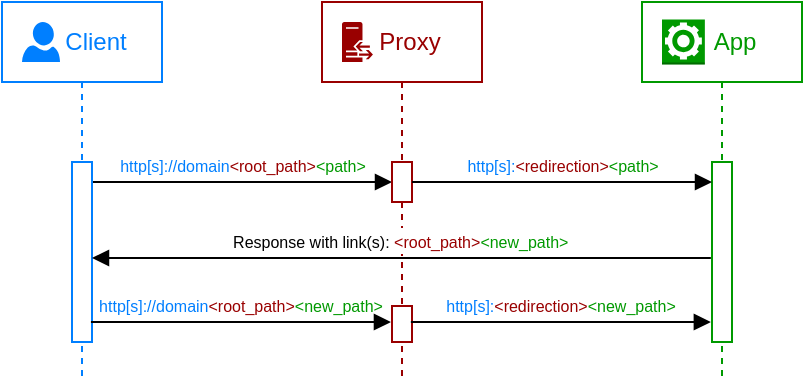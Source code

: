 <mxfile version="24.2.7" type="device">
  <diagram name="Page-1" id="2YBvvXClWsGukQMizWep">
    <mxGraphModel dx="486" dy="264" grid="1" gridSize="10" guides="1" tooltips="1" connect="1" arrows="1" fold="1" page="1" pageScale="1" pageWidth="850" pageHeight="1100" math="0" shadow="0">
      <root>
        <mxCell id="0" />
        <mxCell id="1" parent="0" />
        <mxCell id="aM9ryv3xv72pqoxQDRHE-7" value="&lt;font style=&quot;font-size: 8px;&quot;&gt;&lt;font color=&quot;#007fff&quot;&gt;http[s]://domain&lt;/font&gt;&lt;font color=&quot;#990000&quot;&gt;&amp;lt;root_path&amp;gt;&lt;/font&gt;&lt;font color=&quot;#009900&quot;&gt;&amp;lt;path&amp;gt;&lt;/font&gt;&lt;/font&gt;" style="html=1;verticalAlign=bottom;endArrow=block;edgeStyle=elbowEdgeStyle;elbow=vertical;curved=0;rounded=0;labelBackgroundColor=none;" parent="1" edge="1">
          <mxGeometry relative="1" as="geometry">
            <mxPoint x="95" y="130.0" as="sourcePoint" />
            <Array as="points">
              <mxPoint x="180" y="130" />
            </Array>
            <mxPoint x="245" y="130.0" as="targetPoint" />
          </mxGeometry>
        </mxCell>
        <mxCell id="aM9ryv3xv72pqoxQDRHE-1" value="Client" style="shape=umlLifeline;perimeter=lifelinePerimeter;whiteSpace=wrap;html=1;container=0;dropTarget=0;collapsible=0;recursiveResize=0;outlineConnect=0;portConstraint=eastwest;newEdgeStyle={&quot;edgeStyle&quot;:&quot;elbowEdgeStyle&quot;,&quot;elbow&quot;:&quot;vertical&quot;,&quot;curved&quot;:0,&quot;rounded&quot;:0};spacingLeft=14;strokeColor=#007FFF;fontColor=#007FFF;" parent="1" vertex="1">
          <mxGeometry x="50" y="40" width="80" height="190" as="geometry" />
        </mxCell>
        <mxCell id="aM9ryv3xv72pqoxQDRHE-2" value="" style="html=1;points=[];perimeter=orthogonalPerimeter;outlineConnect=0;targetShapes=umlLifeline;portConstraint=eastwest;newEdgeStyle={&quot;edgeStyle&quot;:&quot;elbowEdgeStyle&quot;,&quot;elbow&quot;:&quot;vertical&quot;,&quot;curved&quot;:0,&quot;rounded&quot;:0};strokeColor=#007FFF;" parent="aM9ryv3xv72pqoxQDRHE-1" vertex="1">
          <mxGeometry x="35" y="80" width="10" height="90" as="geometry" />
        </mxCell>
        <mxCell id="aM9ryv3xv72pqoxQDRHE-5" value="&lt;font color=&quot;#990000&quot;&gt;Proxy&lt;/font&gt;" style="shape=umlLifeline;perimeter=lifelinePerimeter;whiteSpace=wrap;html=1;container=0;dropTarget=0;collapsible=0;recursiveResize=0;outlineConnect=0;portConstraint=eastwest;newEdgeStyle={&quot;edgeStyle&quot;:&quot;elbowEdgeStyle&quot;,&quot;elbow&quot;:&quot;vertical&quot;,&quot;curved&quot;:0,&quot;rounded&quot;:0};spacingLeft=8;strokeColor=#990000;" parent="1" vertex="1">
          <mxGeometry x="210" y="40" width="80" height="190" as="geometry" />
        </mxCell>
        <mxCell id="aM9ryv3xv72pqoxQDRHE-6" value="" style="html=1;points=[];perimeter=orthogonalPerimeter;outlineConnect=0;targetShapes=umlLifeline;portConstraint=eastwest;newEdgeStyle={&quot;edgeStyle&quot;:&quot;elbowEdgeStyle&quot;,&quot;elbow&quot;:&quot;vertical&quot;,&quot;curved&quot;:0,&quot;rounded&quot;:0};strokeColor=#990000;" parent="aM9ryv3xv72pqoxQDRHE-5" vertex="1">
          <mxGeometry x="35" y="80" width="10" height="20" as="geometry" />
        </mxCell>
        <mxCell id="MBMPPAXFVebHVUYGVGgO-9" value="" style="html=1;points=[];perimeter=orthogonalPerimeter;outlineConnect=0;targetShapes=umlLifeline;portConstraint=eastwest;newEdgeStyle={&quot;edgeStyle&quot;:&quot;elbowEdgeStyle&quot;,&quot;elbow&quot;:&quot;vertical&quot;,&quot;curved&quot;:0,&quot;rounded&quot;:0};strokeColor=#990000;" vertex="1" parent="aM9ryv3xv72pqoxQDRHE-5">
          <mxGeometry x="35" y="152" width="10" height="18" as="geometry" />
        </mxCell>
        <mxCell id="MBMPPAXFVebHVUYGVGgO-1" value="" style="verticalLabelPosition=bottom;html=1;verticalAlign=top;align=center;strokeColor=none;fillColor=#007FFF;shape=mxgraph.azure.user;" vertex="1" parent="1">
          <mxGeometry x="60" y="50" width="19" height="20" as="geometry" />
        </mxCell>
        <mxCell id="MBMPPAXFVebHVUYGVGgO-3" value="App" style="shape=umlLifeline;perimeter=lifelinePerimeter;whiteSpace=wrap;html=1;container=0;dropTarget=0;collapsible=0;recursiveResize=0;outlineConnect=0;portConstraint=eastwest;newEdgeStyle={&quot;edgeStyle&quot;:&quot;elbowEdgeStyle&quot;,&quot;elbow&quot;:&quot;vertical&quot;,&quot;curved&quot;:0,&quot;rounded&quot;:0};spacingLeft=13;fontColor=#009900;strokeColor=#009900;" vertex="1" parent="1">
          <mxGeometry x="370" y="40" width="80" height="190" as="geometry" />
        </mxCell>
        <mxCell id="MBMPPAXFVebHVUYGVGgO-4" value="" style="html=1;points=[];perimeter=orthogonalPerimeter;outlineConnect=0;targetShapes=umlLifeline;portConstraint=eastwest;newEdgeStyle={&quot;edgeStyle&quot;:&quot;elbowEdgeStyle&quot;,&quot;elbow&quot;:&quot;vertical&quot;,&quot;curved&quot;:0,&quot;rounded&quot;:0};strokeColor=#009900;" vertex="1" parent="MBMPPAXFVebHVUYGVGgO-3">
          <mxGeometry x="35" y="80" width="10" height="90" as="geometry" />
        </mxCell>
        <mxCell id="MBMPPAXFVebHVUYGVGgO-5" value="" style="outlineConnect=0;dashed=0;verticalLabelPosition=bottom;verticalAlign=top;align=center;html=1;shape=mxgraph.aws3.worker;fillColor=#009900;gradientColor=none;fontColor=#009900;" vertex="1" parent="1">
          <mxGeometry x="380" y="48.75" width="21.43" height="22.5" as="geometry" />
        </mxCell>
        <mxCell id="MBMPPAXFVebHVUYGVGgO-6" value="&lt;font style=&quot;font-size: 8px;&quot;&gt;&lt;font color=&quot;#007fff&quot;&gt;http[s]:&lt;/font&gt;&lt;font color=&quot;#990000&quot;&gt;&amp;lt;redirection&amp;gt;&lt;/font&gt;&lt;font color=&quot;#009900&quot;&gt;&amp;lt;path&amp;gt;&lt;/font&gt;&lt;/font&gt;" style="html=1;verticalAlign=bottom;endArrow=block;edgeStyle=elbowEdgeStyle;elbow=vertical;curved=0;rounded=0;labelBackgroundColor=none;" edge="1" parent="1">
          <mxGeometry relative="1" as="geometry">
            <mxPoint x="255" y="130" as="sourcePoint" />
            <Array as="points">
              <mxPoint x="340" y="130" />
            </Array>
            <mxPoint x="405" y="130" as="targetPoint" />
          </mxGeometry>
        </mxCell>
        <mxCell id="MBMPPAXFVebHVUYGVGgO-7" value="" style="sketch=0;pointerEvents=1;shadow=0;dashed=0;html=1;strokeColor=none;fillColor=#990000;labelPosition=center;verticalLabelPosition=bottom;verticalAlign=top;outlineConnect=0;align=center;shape=mxgraph.office.servers.reverse_proxy;" vertex="1" parent="1">
          <mxGeometry x="220" y="50" width="15.47" height="20" as="geometry" />
        </mxCell>
        <mxCell id="MBMPPAXFVebHVUYGVGgO-8" value="&lt;span style=&quot;font-size: 8px;&quot;&gt;Response with link(s):&amp;nbsp;&lt;/span&gt;&lt;font color=&quot;#990000&quot; style=&quot;font-size: 8px;&quot;&gt;&amp;lt;root_path&amp;gt;&lt;/font&gt;&lt;font color=&quot;#009900&quot; style=&quot;font-size: 8px;&quot;&gt;&amp;lt;new_path&amp;gt;&lt;/font&gt;&lt;span style=&quot;font-size: 8px;&quot;&gt;&amp;nbsp;&lt;/span&gt;" style="html=1;verticalAlign=bottom;endArrow=none;edgeStyle=elbowEdgeStyle;elbow=vertical;curved=0;rounded=0;labelBackgroundColor=default;startArrow=block;startFill=1;endFill=0;" edge="1" parent="1">
          <mxGeometry relative="1" as="geometry">
            <mxPoint x="95" y="168" as="sourcePoint" />
            <Array as="points">
              <mxPoint x="339.43" y="168" />
            </Array>
            <mxPoint x="404.43" y="168" as="targetPoint" />
          </mxGeometry>
        </mxCell>
        <mxCell id="MBMPPAXFVebHVUYGVGgO-10" value="&lt;font style=&quot;font-size: 8px;&quot;&gt;&lt;font color=&quot;#007fff&quot;&gt;http[s]://domain&lt;/font&gt;&lt;font color=&quot;#990000&quot;&gt;&amp;lt;root_path&amp;gt;&lt;/font&gt;&lt;font color=&quot;#009900&quot;&gt;&amp;lt;new_path&amp;gt;&lt;/font&gt;&lt;/font&gt;" style="html=1;verticalAlign=bottom;endArrow=block;edgeStyle=elbowEdgeStyle;elbow=vertical;curved=0;rounded=0;labelBackgroundColor=none;" edge="1" parent="1">
          <mxGeometry relative="1" as="geometry">
            <mxPoint x="94.47" y="200.0" as="sourcePoint" />
            <Array as="points">
              <mxPoint x="179.47" y="200" />
            </Array>
            <mxPoint x="244.47" y="200.0" as="targetPoint" />
          </mxGeometry>
        </mxCell>
        <mxCell id="MBMPPAXFVebHVUYGVGgO-11" value="&lt;font style=&quot;font-size: 8px;&quot;&gt;&lt;font color=&quot;#007fff&quot;&gt;http[s]:&lt;/font&gt;&lt;font color=&quot;#990000&quot;&gt;&amp;lt;redirection&amp;gt;&lt;/font&gt;&lt;font color=&quot;#009900&quot;&gt;&amp;lt;new_path&amp;gt;&lt;/font&gt;&lt;/font&gt;" style="html=1;verticalAlign=bottom;endArrow=block;edgeStyle=elbowEdgeStyle;elbow=vertical;curved=0;rounded=0;labelBackgroundColor=none;" edge="1" parent="1">
          <mxGeometry relative="1" as="geometry">
            <mxPoint x="254.43" y="200" as="sourcePoint" />
            <Array as="points">
              <mxPoint x="339.43" y="200" />
            </Array>
            <mxPoint x="404.43" y="200" as="targetPoint" />
          </mxGeometry>
        </mxCell>
      </root>
    </mxGraphModel>
  </diagram>
</mxfile>
